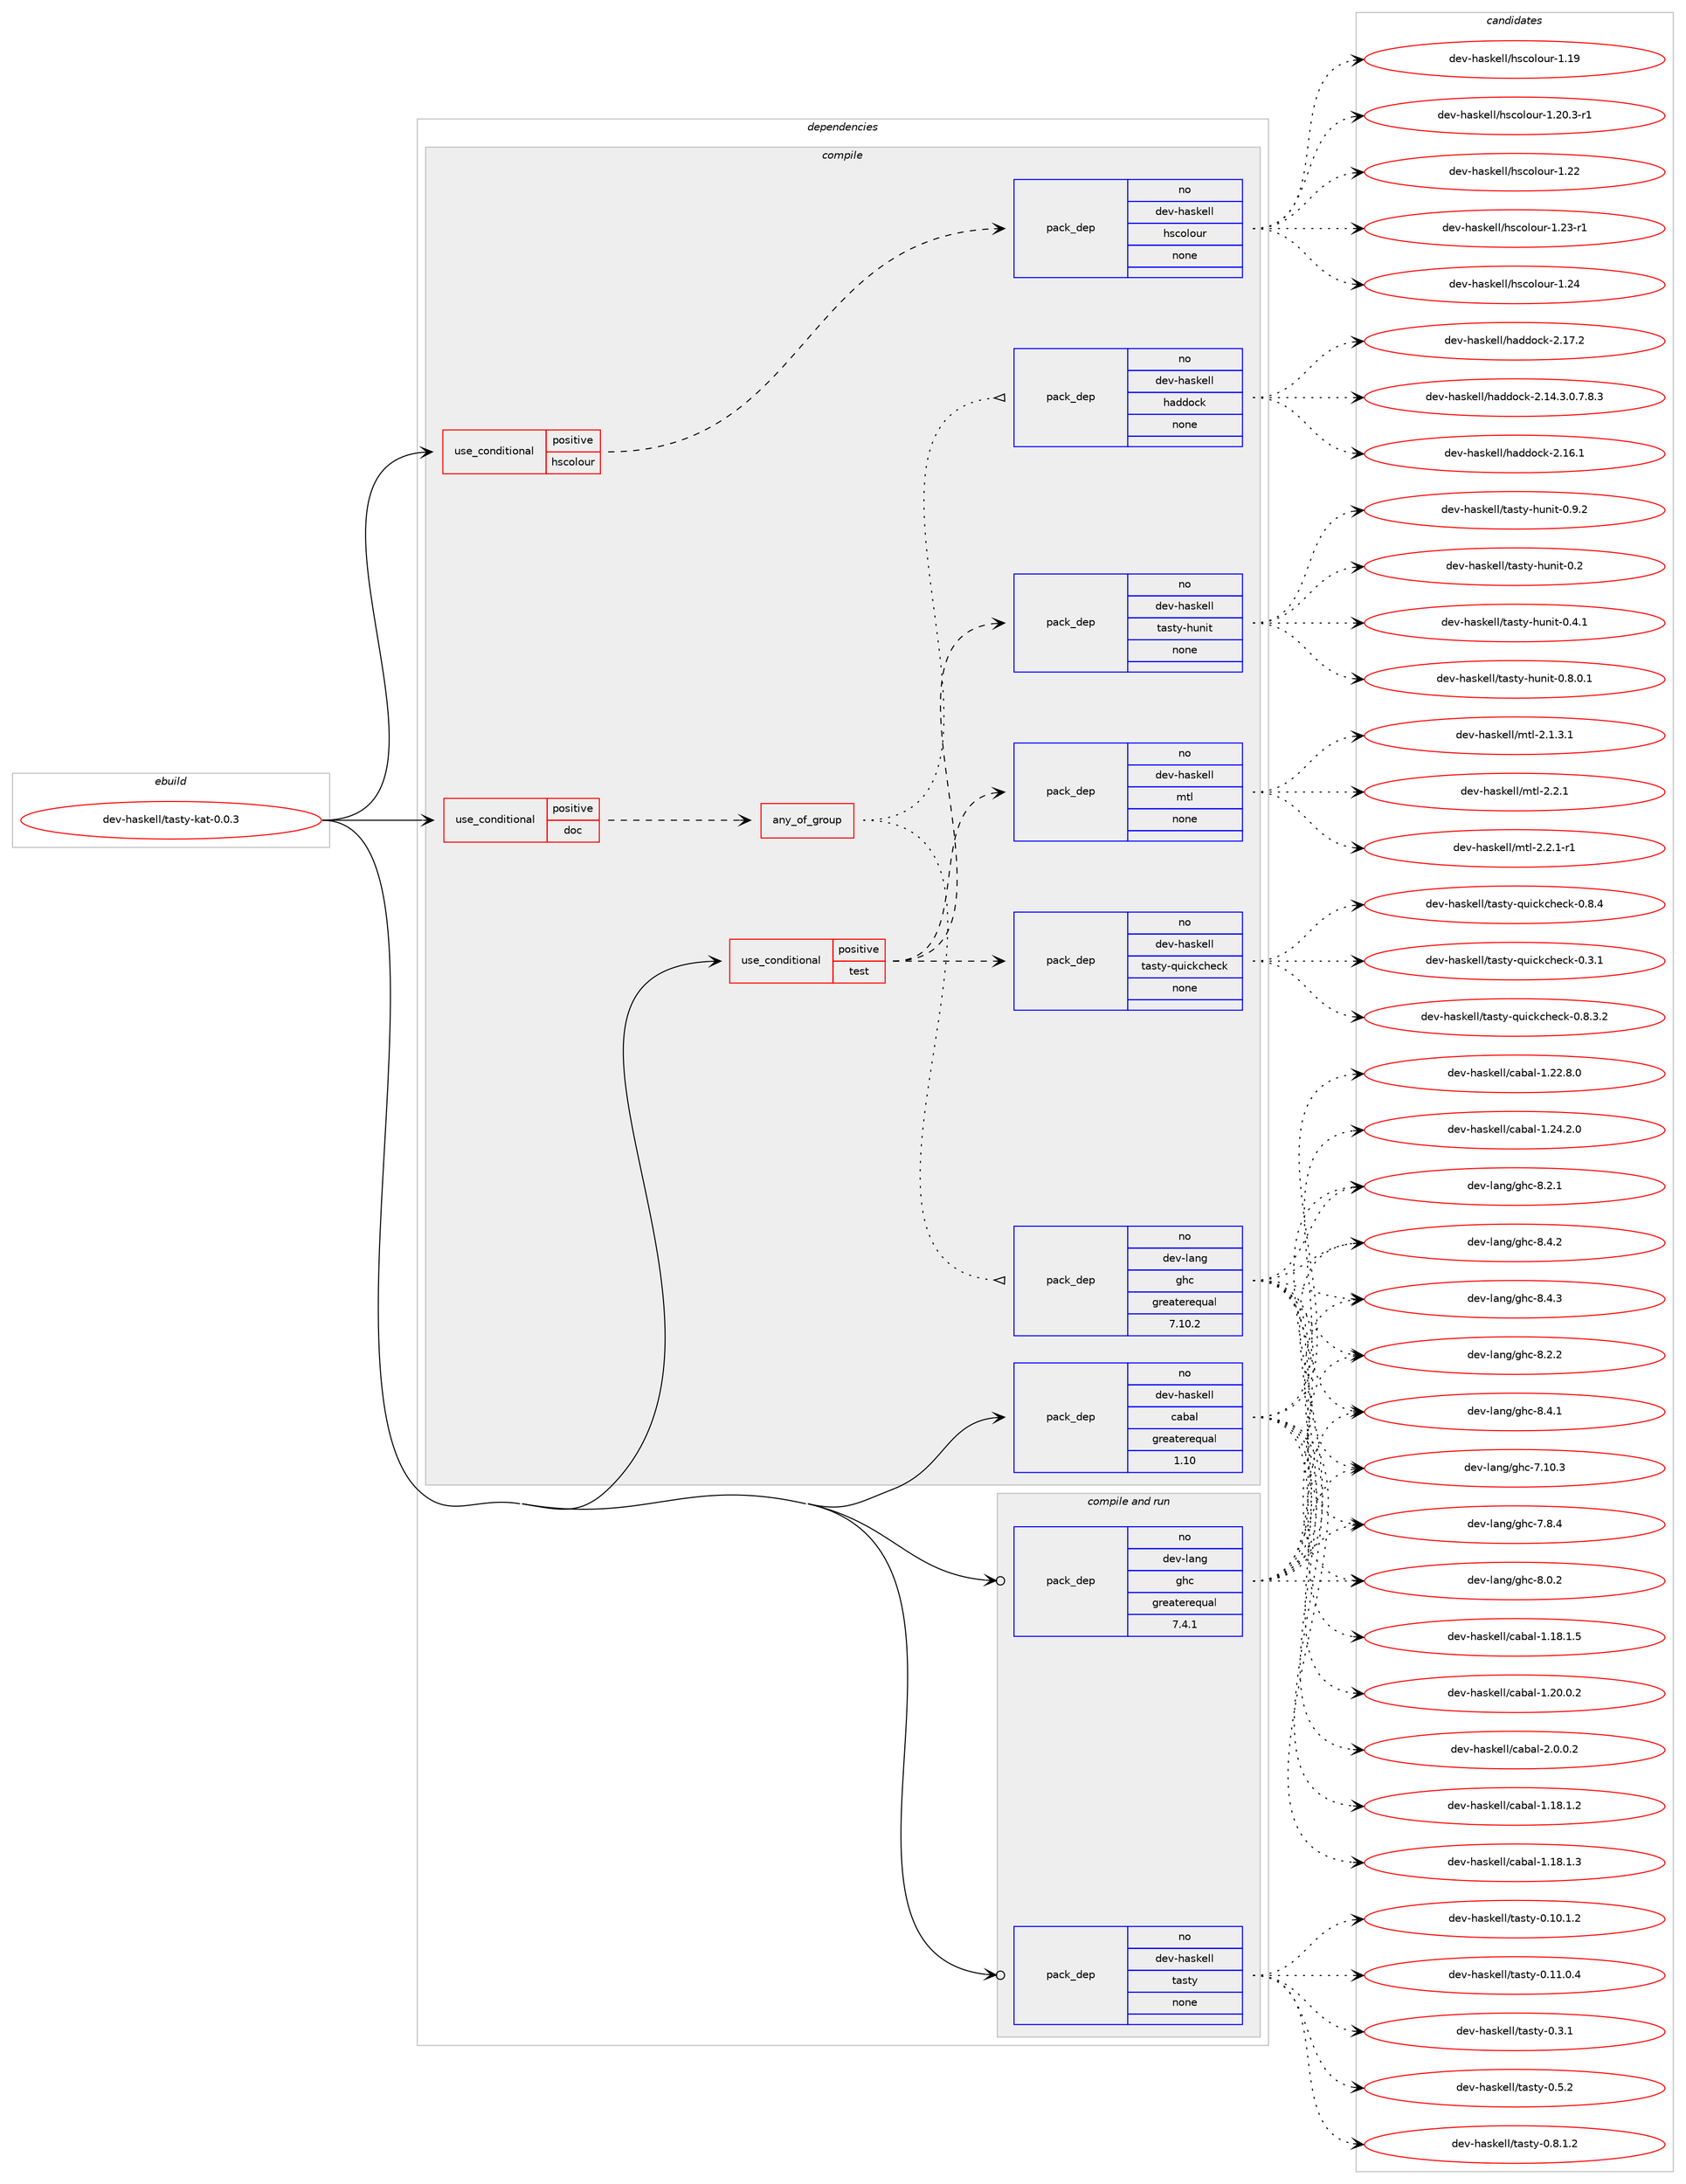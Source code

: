 digraph prolog {

# *************
# Graph options
# *************

newrank=true;
concentrate=true;
compound=true;
graph [rankdir=LR,fontname=Helvetica,fontsize=10,ranksep=1.5];#, ranksep=2.5, nodesep=0.2];
edge  [arrowhead=vee];
node  [fontname=Helvetica,fontsize=10];

# **********
# The ebuild
# **********

subgraph cluster_leftcol {
color=gray;
rank=same;
label=<<i>ebuild</i>>;
id [label="dev-haskell/tasty-kat-0.0.3", color=red, width=4, href="../dev-haskell/tasty-kat-0.0.3.svg"];
}

# ****************
# The dependencies
# ****************

subgraph cluster_midcol {
color=gray;
label=<<i>dependencies</i>>;
subgraph cluster_compile {
fillcolor="#eeeeee";
style=filled;
label=<<i>compile</i>>;
subgraph cond361643 {
dependency1345293 [label=<<TABLE BORDER="0" CELLBORDER="1" CELLSPACING="0" CELLPADDING="4"><TR><TD ROWSPAN="3" CELLPADDING="10">use_conditional</TD></TR><TR><TD>positive</TD></TR><TR><TD>doc</TD></TR></TABLE>>, shape=none, color=red];
subgraph any21616 {
dependency1345294 [label=<<TABLE BORDER="0" CELLBORDER="1" CELLSPACING="0" CELLPADDING="4"><TR><TD CELLPADDING="10">any_of_group</TD></TR></TABLE>>, shape=none, color=red];subgraph pack961482 {
dependency1345295 [label=<<TABLE BORDER="0" CELLBORDER="1" CELLSPACING="0" CELLPADDING="4" WIDTH="220"><TR><TD ROWSPAN="6" CELLPADDING="30">pack_dep</TD></TR><TR><TD WIDTH="110">no</TD></TR><TR><TD>dev-haskell</TD></TR><TR><TD>haddock</TD></TR><TR><TD>none</TD></TR><TR><TD></TD></TR></TABLE>>, shape=none, color=blue];
}
dependency1345294:e -> dependency1345295:w [weight=20,style="dotted",arrowhead="oinv"];
subgraph pack961483 {
dependency1345296 [label=<<TABLE BORDER="0" CELLBORDER="1" CELLSPACING="0" CELLPADDING="4" WIDTH="220"><TR><TD ROWSPAN="6" CELLPADDING="30">pack_dep</TD></TR><TR><TD WIDTH="110">no</TD></TR><TR><TD>dev-lang</TD></TR><TR><TD>ghc</TD></TR><TR><TD>greaterequal</TD></TR><TR><TD>7.10.2</TD></TR></TABLE>>, shape=none, color=blue];
}
dependency1345294:e -> dependency1345296:w [weight=20,style="dotted",arrowhead="oinv"];
}
dependency1345293:e -> dependency1345294:w [weight=20,style="dashed",arrowhead="vee"];
}
id:e -> dependency1345293:w [weight=20,style="solid",arrowhead="vee"];
subgraph cond361644 {
dependency1345297 [label=<<TABLE BORDER="0" CELLBORDER="1" CELLSPACING="0" CELLPADDING="4"><TR><TD ROWSPAN="3" CELLPADDING="10">use_conditional</TD></TR><TR><TD>positive</TD></TR><TR><TD>hscolour</TD></TR></TABLE>>, shape=none, color=red];
subgraph pack961484 {
dependency1345298 [label=<<TABLE BORDER="0" CELLBORDER="1" CELLSPACING="0" CELLPADDING="4" WIDTH="220"><TR><TD ROWSPAN="6" CELLPADDING="30">pack_dep</TD></TR><TR><TD WIDTH="110">no</TD></TR><TR><TD>dev-haskell</TD></TR><TR><TD>hscolour</TD></TR><TR><TD>none</TD></TR><TR><TD></TD></TR></TABLE>>, shape=none, color=blue];
}
dependency1345297:e -> dependency1345298:w [weight=20,style="dashed",arrowhead="vee"];
}
id:e -> dependency1345297:w [weight=20,style="solid",arrowhead="vee"];
subgraph cond361645 {
dependency1345299 [label=<<TABLE BORDER="0" CELLBORDER="1" CELLSPACING="0" CELLPADDING="4"><TR><TD ROWSPAN="3" CELLPADDING="10">use_conditional</TD></TR><TR><TD>positive</TD></TR><TR><TD>test</TD></TR></TABLE>>, shape=none, color=red];
subgraph pack961485 {
dependency1345300 [label=<<TABLE BORDER="0" CELLBORDER="1" CELLSPACING="0" CELLPADDING="4" WIDTH="220"><TR><TD ROWSPAN="6" CELLPADDING="30">pack_dep</TD></TR><TR><TD WIDTH="110">no</TD></TR><TR><TD>dev-haskell</TD></TR><TR><TD>mtl</TD></TR><TR><TD>none</TD></TR><TR><TD></TD></TR></TABLE>>, shape=none, color=blue];
}
dependency1345299:e -> dependency1345300:w [weight=20,style="dashed",arrowhead="vee"];
subgraph pack961486 {
dependency1345301 [label=<<TABLE BORDER="0" CELLBORDER="1" CELLSPACING="0" CELLPADDING="4" WIDTH="220"><TR><TD ROWSPAN="6" CELLPADDING="30">pack_dep</TD></TR><TR><TD WIDTH="110">no</TD></TR><TR><TD>dev-haskell</TD></TR><TR><TD>tasty-hunit</TD></TR><TR><TD>none</TD></TR><TR><TD></TD></TR></TABLE>>, shape=none, color=blue];
}
dependency1345299:e -> dependency1345301:w [weight=20,style="dashed",arrowhead="vee"];
subgraph pack961487 {
dependency1345302 [label=<<TABLE BORDER="0" CELLBORDER="1" CELLSPACING="0" CELLPADDING="4" WIDTH="220"><TR><TD ROWSPAN="6" CELLPADDING="30">pack_dep</TD></TR><TR><TD WIDTH="110">no</TD></TR><TR><TD>dev-haskell</TD></TR><TR><TD>tasty-quickcheck</TD></TR><TR><TD>none</TD></TR><TR><TD></TD></TR></TABLE>>, shape=none, color=blue];
}
dependency1345299:e -> dependency1345302:w [weight=20,style="dashed",arrowhead="vee"];
}
id:e -> dependency1345299:w [weight=20,style="solid",arrowhead="vee"];
subgraph pack961488 {
dependency1345303 [label=<<TABLE BORDER="0" CELLBORDER="1" CELLSPACING="0" CELLPADDING="4" WIDTH="220"><TR><TD ROWSPAN="6" CELLPADDING="30">pack_dep</TD></TR><TR><TD WIDTH="110">no</TD></TR><TR><TD>dev-haskell</TD></TR><TR><TD>cabal</TD></TR><TR><TD>greaterequal</TD></TR><TR><TD>1.10</TD></TR></TABLE>>, shape=none, color=blue];
}
id:e -> dependency1345303:w [weight=20,style="solid",arrowhead="vee"];
}
subgraph cluster_compileandrun {
fillcolor="#eeeeee";
style=filled;
label=<<i>compile and run</i>>;
subgraph pack961489 {
dependency1345304 [label=<<TABLE BORDER="0" CELLBORDER="1" CELLSPACING="0" CELLPADDING="4" WIDTH="220"><TR><TD ROWSPAN="6" CELLPADDING="30">pack_dep</TD></TR><TR><TD WIDTH="110">no</TD></TR><TR><TD>dev-haskell</TD></TR><TR><TD>tasty</TD></TR><TR><TD>none</TD></TR><TR><TD></TD></TR></TABLE>>, shape=none, color=blue];
}
id:e -> dependency1345304:w [weight=20,style="solid",arrowhead="odotvee"];
subgraph pack961490 {
dependency1345305 [label=<<TABLE BORDER="0" CELLBORDER="1" CELLSPACING="0" CELLPADDING="4" WIDTH="220"><TR><TD ROWSPAN="6" CELLPADDING="30">pack_dep</TD></TR><TR><TD WIDTH="110">no</TD></TR><TR><TD>dev-lang</TD></TR><TR><TD>ghc</TD></TR><TR><TD>greaterequal</TD></TR><TR><TD>7.4.1</TD></TR></TABLE>>, shape=none, color=blue];
}
id:e -> dependency1345305:w [weight=20,style="solid",arrowhead="odotvee"];
}
subgraph cluster_run {
fillcolor="#eeeeee";
style=filled;
label=<<i>run</i>>;
}
}

# **************
# The candidates
# **************

subgraph cluster_choices {
rank=same;
color=gray;
label=<<i>candidates</i>>;

subgraph choice961482 {
color=black;
nodesep=1;
choice1001011184510497115107101108108471049710010011199107455046495246514648465546564651 [label="dev-haskell/haddock-2.14.3.0.7.8.3", color=red, width=4,href="../dev-haskell/haddock-2.14.3.0.7.8.3.svg"];
choice100101118451049711510710110810847104971001001119910745504649544649 [label="dev-haskell/haddock-2.16.1", color=red, width=4,href="../dev-haskell/haddock-2.16.1.svg"];
choice100101118451049711510710110810847104971001001119910745504649554650 [label="dev-haskell/haddock-2.17.2", color=red, width=4,href="../dev-haskell/haddock-2.17.2.svg"];
dependency1345295:e -> choice1001011184510497115107101108108471049710010011199107455046495246514648465546564651:w [style=dotted,weight="100"];
dependency1345295:e -> choice100101118451049711510710110810847104971001001119910745504649544649:w [style=dotted,weight="100"];
dependency1345295:e -> choice100101118451049711510710110810847104971001001119910745504649554650:w [style=dotted,weight="100"];
}
subgraph choice961483 {
color=black;
nodesep=1;
choice1001011184510897110103471031049945554649484651 [label="dev-lang/ghc-7.10.3", color=red, width=4,href="../dev-lang/ghc-7.10.3.svg"];
choice10010111845108971101034710310499455546564652 [label="dev-lang/ghc-7.8.4", color=red, width=4,href="../dev-lang/ghc-7.8.4.svg"];
choice10010111845108971101034710310499455646484650 [label="dev-lang/ghc-8.0.2", color=red, width=4,href="../dev-lang/ghc-8.0.2.svg"];
choice10010111845108971101034710310499455646504649 [label="dev-lang/ghc-8.2.1", color=red, width=4,href="../dev-lang/ghc-8.2.1.svg"];
choice10010111845108971101034710310499455646504650 [label="dev-lang/ghc-8.2.2", color=red, width=4,href="../dev-lang/ghc-8.2.2.svg"];
choice10010111845108971101034710310499455646524649 [label="dev-lang/ghc-8.4.1", color=red, width=4,href="../dev-lang/ghc-8.4.1.svg"];
choice10010111845108971101034710310499455646524650 [label="dev-lang/ghc-8.4.2", color=red, width=4,href="../dev-lang/ghc-8.4.2.svg"];
choice10010111845108971101034710310499455646524651 [label="dev-lang/ghc-8.4.3", color=red, width=4,href="../dev-lang/ghc-8.4.3.svg"];
dependency1345296:e -> choice1001011184510897110103471031049945554649484651:w [style=dotted,weight="100"];
dependency1345296:e -> choice10010111845108971101034710310499455546564652:w [style=dotted,weight="100"];
dependency1345296:e -> choice10010111845108971101034710310499455646484650:w [style=dotted,weight="100"];
dependency1345296:e -> choice10010111845108971101034710310499455646504649:w [style=dotted,weight="100"];
dependency1345296:e -> choice10010111845108971101034710310499455646504650:w [style=dotted,weight="100"];
dependency1345296:e -> choice10010111845108971101034710310499455646524649:w [style=dotted,weight="100"];
dependency1345296:e -> choice10010111845108971101034710310499455646524650:w [style=dotted,weight="100"];
dependency1345296:e -> choice10010111845108971101034710310499455646524651:w [style=dotted,weight="100"];
}
subgraph choice961484 {
color=black;
nodesep=1;
choice100101118451049711510710110810847104115991111081111171144549464957 [label="dev-haskell/hscolour-1.19", color=red, width=4,href="../dev-haskell/hscolour-1.19.svg"];
choice10010111845104971151071011081084710411599111108111117114454946504846514511449 [label="dev-haskell/hscolour-1.20.3-r1", color=red, width=4,href="../dev-haskell/hscolour-1.20.3-r1.svg"];
choice100101118451049711510710110810847104115991111081111171144549465050 [label="dev-haskell/hscolour-1.22", color=red, width=4,href="../dev-haskell/hscolour-1.22.svg"];
choice1001011184510497115107101108108471041159911110811111711445494650514511449 [label="dev-haskell/hscolour-1.23-r1", color=red, width=4,href="../dev-haskell/hscolour-1.23-r1.svg"];
choice100101118451049711510710110810847104115991111081111171144549465052 [label="dev-haskell/hscolour-1.24", color=red, width=4,href="../dev-haskell/hscolour-1.24.svg"];
dependency1345298:e -> choice100101118451049711510710110810847104115991111081111171144549464957:w [style=dotted,weight="100"];
dependency1345298:e -> choice10010111845104971151071011081084710411599111108111117114454946504846514511449:w [style=dotted,weight="100"];
dependency1345298:e -> choice100101118451049711510710110810847104115991111081111171144549465050:w [style=dotted,weight="100"];
dependency1345298:e -> choice1001011184510497115107101108108471041159911110811111711445494650514511449:w [style=dotted,weight="100"];
dependency1345298:e -> choice100101118451049711510710110810847104115991111081111171144549465052:w [style=dotted,weight="100"];
}
subgraph choice961485 {
color=black;
nodesep=1;
choice1001011184510497115107101108108471091161084550464946514649 [label="dev-haskell/mtl-2.1.3.1", color=red, width=4,href="../dev-haskell/mtl-2.1.3.1.svg"];
choice100101118451049711510710110810847109116108455046504649 [label="dev-haskell/mtl-2.2.1", color=red, width=4,href="../dev-haskell/mtl-2.2.1.svg"];
choice1001011184510497115107101108108471091161084550465046494511449 [label="dev-haskell/mtl-2.2.1-r1", color=red, width=4,href="../dev-haskell/mtl-2.2.1-r1.svg"];
dependency1345300:e -> choice1001011184510497115107101108108471091161084550464946514649:w [style=dotted,weight="100"];
dependency1345300:e -> choice100101118451049711510710110810847109116108455046504649:w [style=dotted,weight="100"];
dependency1345300:e -> choice1001011184510497115107101108108471091161084550465046494511449:w [style=dotted,weight="100"];
}
subgraph choice961486 {
color=black;
nodesep=1;
choice100101118451049711510710110810847116971151161214510411711010511645484650 [label="dev-haskell/tasty-hunit-0.2", color=red, width=4,href="../dev-haskell/tasty-hunit-0.2.svg"];
choice1001011184510497115107101108108471169711511612145104117110105116454846524649 [label="dev-haskell/tasty-hunit-0.4.1", color=red, width=4,href="../dev-haskell/tasty-hunit-0.4.1.svg"];
choice10010111845104971151071011081084711697115116121451041171101051164548465646484649 [label="dev-haskell/tasty-hunit-0.8.0.1", color=red, width=4,href="../dev-haskell/tasty-hunit-0.8.0.1.svg"];
choice1001011184510497115107101108108471169711511612145104117110105116454846574650 [label="dev-haskell/tasty-hunit-0.9.2", color=red, width=4,href="../dev-haskell/tasty-hunit-0.9.2.svg"];
dependency1345301:e -> choice100101118451049711510710110810847116971151161214510411711010511645484650:w [style=dotted,weight="100"];
dependency1345301:e -> choice1001011184510497115107101108108471169711511612145104117110105116454846524649:w [style=dotted,weight="100"];
dependency1345301:e -> choice10010111845104971151071011081084711697115116121451041171101051164548465646484649:w [style=dotted,weight="100"];
dependency1345301:e -> choice1001011184510497115107101108108471169711511612145104117110105116454846574650:w [style=dotted,weight="100"];
}
subgraph choice961487 {
color=black;
nodesep=1;
choice1001011184510497115107101108108471169711511612145113117105991079910410199107454846514649 [label="dev-haskell/tasty-quickcheck-0.3.1", color=red, width=4,href="../dev-haskell/tasty-quickcheck-0.3.1.svg"];
choice10010111845104971151071011081084711697115116121451131171059910799104101991074548465646514650 [label="dev-haskell/tasty-quickcheck-0.8.3.2", color=red, width=4,href="../dev-haskell/tasty-quickcheck-0.8.3.2.svg"];
choice1001011184510497115107101108108471169711511612145113117105991079910410199107454846564652 [label="dev-haskell/tasty-quickcheck-0.8.4", color=red, width=4,href="../dev-haskell/tasty-quickcheck-0.8.4.svg"];
dependency1345302:e -> choice1001011184510497115107101108108471169711511612145113117105991079910410199107454846514649:w [style=dotted,weight="100"];
dependency1345302:e -> choice10010111845104971151071011081084711697115116121451131171059910799104101991074548465646514650:w [style=dotted,weight="100"];
dependency1345302:e -> choice1001011184510497115107101108108471169711511612145113117105991079910410199107454846564652:w [style=dotted,weight="100"];
}
subgraph choice961488 {
color=black;
nodesep=1;
choice10010111845104971151071011081084799979897108454946495646494650 [label="dev-haskell/cabal-1.18.1.2", color=red, width=4,href="../dev-haskell/cabal-1.18.1.2.svg"];
choice10010111845104971151071011081084799979897108454946495646494651 [label="dev-haskell/cabal-1.18.1.3", color=red, width=4,href="../dev-haskell/cabal-1.18.1.3.svg"];
choice10010111845104971151071011081084799979897108454946495646494653 [label="dev-haskell/cabal-1.18.1.5", color=red, width=4,href="../dev-haskell/cabal-1.18.1.5.svg"];
choice10010111845104971151071011081084799979897108454946504846484650 [label="dev-haskell/cabal-1.20.0.2", color=red, width=4,href="../dev-haskell/cabal-1.20.0.2.svg"];
choice10010111845104971151071011081084799979897108454946505046564648 [label="dev-haskell/cabal-1.22.8.0", color=red, width=4,href="../dev-haskell/cabal-1.22.8.0.svg"];
choice10010111845104971151071011081084799979897108454946505246504648 [label="dev-haskell/cabal-1.24.2.0", color=red, width=4,href="../dev-haskell/cabal-1.24.2.0.svg"];
choice100101118451049711510710110810847999798971084550464846484650 [label="dev-haskell/cabal-2.0.0.2", color=red, width=4,href="../dev-haskell/cabal-2.0.0.2.svg"];
dependency1345303:e -> choice10010111845104971151071011081084799979897108454946495646494650:w [style=dotted,weight="100"];
dependency1345303:e -> choice10010111845104971151071011081084799979897108454946495646494651:w [style=dotted,weight="100"];
dependency1345303:e -> choice10010111845104971151071011081084799979897108454946495646494653:w [style=dotted,weight="100"];
dependency1345303:e -> choice10010111845104971151071011081084799979897108454946504846484650:w [style=dotted,weight="100"];
dependency1345303:e -> choice10010111845104971151071011081084799979897108454946505046564648:w [style=dotted,weight="100"];
dependency1345303:e -> choice10010111845104971151071011081084799979897108454946505246504648:w [style=dotted,weight="100"];
dependency1345303:e -> choice100101118451049711510710110810847999798971084550464846484650:w [style=dotted,weight="100"];
}
subgraph choice961489 {
color=black;
nodesep=1;
choice10010111845104971151071011081084711697115116121454846494846494650 [label="dev-haskell/tasty-0.10.1.2", color=red, width=4,href="../dev-haskell/tasty-0.10.1.2.svg"];
choice10010111845104971151071011081084711697115116121454846494946484652 [label="dev-haskell/tasty-0.11.0.4", color=red, width=4,href="../dev-haskell/tasty-0.11.0.4.svg"];
choice10010111845104971151071011081084711697115116121454846514649 [label="dev-haskell/tasty-0.3.1", color=red, width=4,href="../dev-haskell/tasty-0.3.1.svg"];
choice10010111845104971151071011081084711697115116121454846534650 [label="dev-haskell/tasty-0.5.2", color=red, width=4,href="../dev-haskell/tasty-0.5.2.svg"];
choice100101118451049711510710110810847116971151161214548465646494650 [label="dev-haskell/tasty-0.8.1.2", color=red, width=4,href="../dev-haskell/tasty-0.8.1.2.svg"];
dependency1345304:e -> choice10010111845104971151071011081084711697115116121454846494846494650:w [style=dotted,weight="100"];
dependency1345304:e -> choice10010111845104971151071011081084711697115116121454846494946484652:w [style=dotted,weight="100"];
dependency1345304:e -> choice10010111845104971151071011081084711697115116121454846514649:w [style=dotted,weight="100"];
dependency1345304:e -> choice10010111845104971151071011081084711697115116121454846534650:w [style=dotted,weight="100"];
dependency1345304:e -> choice100101118451049711510710110810847116971151161214548465646494650:w [style=dotted,weight="100"];
}
subgraph choice961490 {
color=black;
nodesep=1;
choice1001011184510897110103471031049945554649484651 [label="dev-lang/ghc-7.10.3", color=red, width=4,href="../dev-lang/ghc-7.10.3.svg"];
choice10010111845108971101034710310499455546564652 [label="dev-lang/ghc-7.8.4", color=red, width=4,href="../dev-lang/ghc-7.8.4.svg"];
choice10010111845108971101034710310499455646484650 [label="dev-lang/ghc-8.0.2", color=red, width=4,href="../dev-lang/ghc-8.0.2.svg"];
choice10010111845108971101034710310499455646504649 [label="dev-lang/ghc-8.2.1", color=red, width=4,href="../dev-lang/ghc-8.2.1.svg"];
choice10010111845108971101034710310499455646504650 [label="dev-lang/ghc-8.2.2", color=red, width=4,href="../dev-lang/ghc-8.2.2.svg"];
choice10010111845108971101034710310499455646524649 [label="dev-lang/ghc-8.4.1", color=red, width=4,href="../dev-lang/ghc-8.4.1.svg"];
choice10010111845108971101034710310499455646524650 [label="dev-lang/ghc-8.4.2", color=red, width=4,href="../dev-lang/ghc-8.4.2.svg"];
choice10010111845108971101034710310499455646524651 [label="dev-lang/ghc-8.4.3", color=red, width=4,href="../dev-lang/ghc-8.4.3.svg"];
dependency1345305:e -> choice1001011184510897110103471031049945554649484651:w [style=dotted,weight="100"];
dependency1345305:e -> choice10010111845108971101034710310499455546564652:w [style=dotted,weight="100"];
dependency1345305:e -> choice10010111845108971101034710310499455646484650:w [style=dotted,weight="100"];
dependency1345305:e -> choice10010111845108971101034710310499455646504649:w [style=dotted,weight="100"];
dependency1345305:e -> choice10010111845108971101034710310499455646504650:w [style=dotted,weight="100"];
dependency1345305:e -> choice10010111845108971101034710310499455646524649:w [style=dotted,weight="100"];
dependency1345305:e -> choice10010111845108971101034710310499455646524650:w [style=dotted,weight="100"];
dependency1345305:e -> choice10010111845108971101034710310499455646524651:w [style=dotted,weight="100"];
}
}

}
